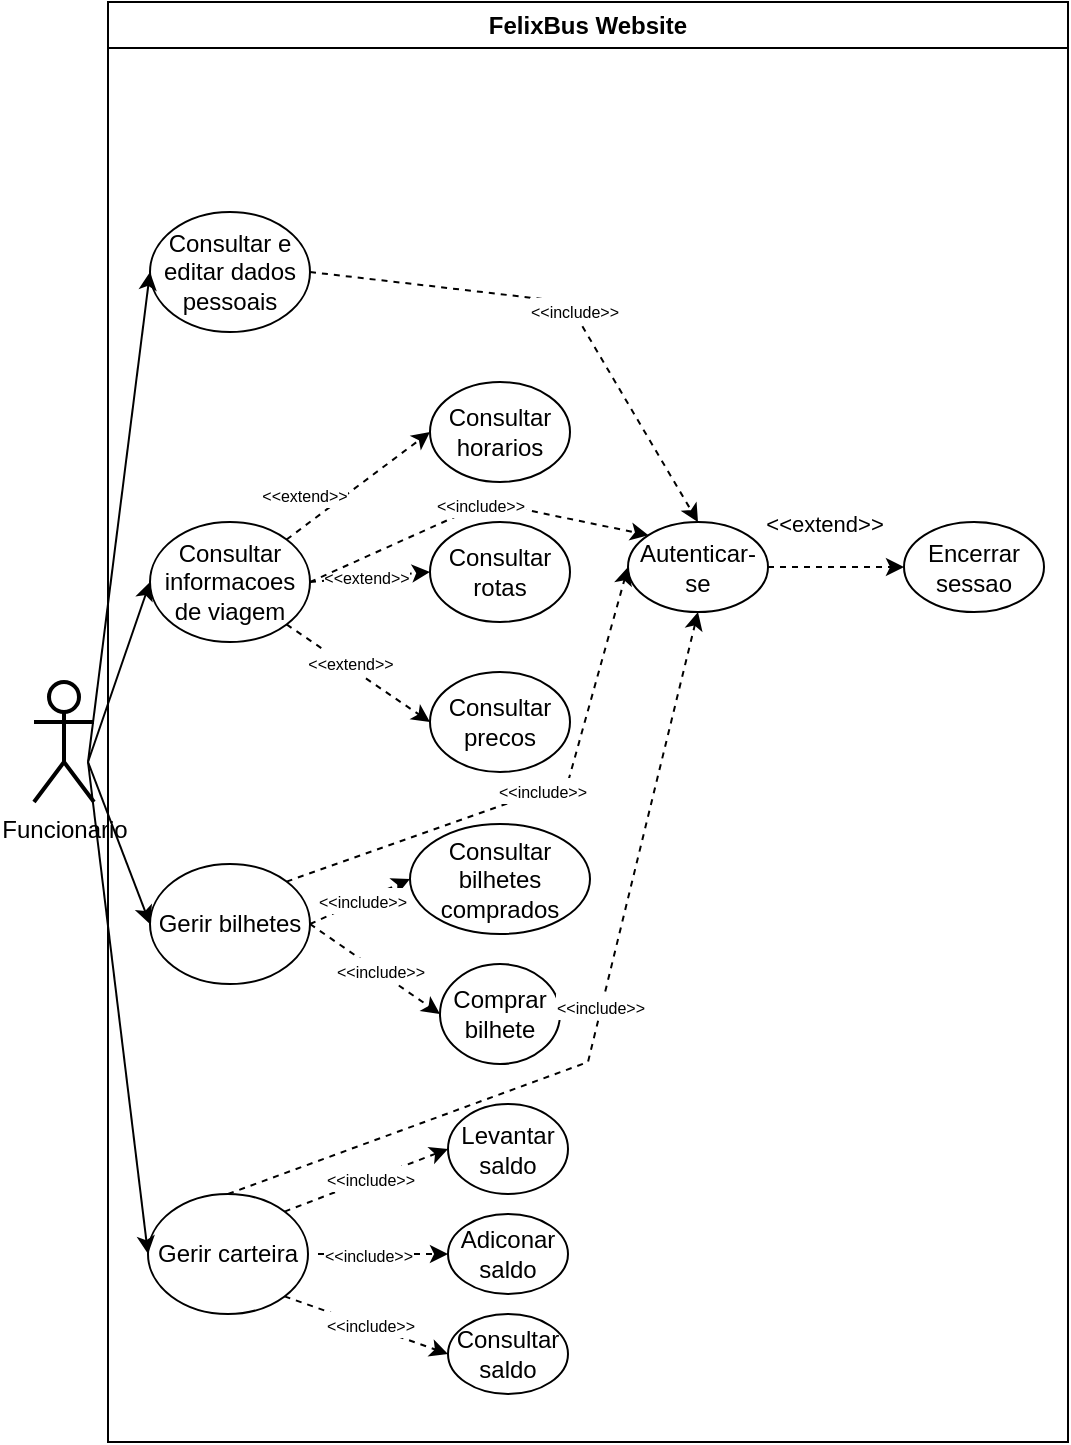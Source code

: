 <mxfile version="26.2.13" pages="3">
  <diagram name="Page-1" id="NhZzBu7ELQHP8mxgbrDF">
    <mxGraphModel dx="1655" dy="469" grid="1" gridSize="10" guides="1" tooltips="1" connect="1" arrows="1" fold="1" page="1" pageScale="1" pageWidth="850" pageHeight="1100" math="0" shadow="0">
      <root>
        <mxCell id="0" />
        <mxCell id="1" parent="0" />
        <mxCell id="RBFNxyTUU0QisXow_zgB-1" value="Funcionario" style="shape=umlActor;verticalLabelPosition=bottom;verticalAlign=top;html=1;outlineConnect=0;strokeWidth=2;" parent="1" vertex="1">
          <mxGeometry x="3" y="380" width="30" height="60" as="geometry" />
        </mxCell>
        <mxCell id="RBFNxyTUU0QisXow_zgB-2" value="FelixBus Website" style="swimlane;whiteSpace=wrap;html=1;" parent="1" vertex="1">
          <mxGeometry x="40" y="40" width="480" height="720" as="geometry" />
        </mxCell>
        <mxCell id="RBFNxyTUU0QisXow_zgB-3" value="Autenticar-se" style="ellipse;whiteSpace=wrap;html=1;" parent="RBFNxyTUU0QisXow_zgB-2" vertex="1">
          <mxGeometry x="260" y="260" width="70" height="45" as="geometry" />
        </mxCell>
        <mxCell id="RBFNxyTUU0QisXow_zgB-4" value="Encerrar sessao" style="ellipse;whiteSpace=wrap;html=1;" parent="RBFNxyTUU0QisXow_zgB-2" vertex="1">
          <mxGeometry x="398" y="260" width="70" height="45" as="geometry" />
        </mxCell>
        <mxCell id="NeZ7_Q2BanBqK6unCYoK-1" value="Consultar e editar dados pessoais" style="ellipse;whiteSpace=wrap;html=1;" parent="RBFNxyTUU0QisXow_zgB-2" vertex="1">
          <mxGeometry x="21" y="105" width="80" height="60" as="geometry" />
        </mxCell>
        <mxCell id="oBA19NHuGn7KEeYsnwlE-1" value="Consultar informacoes de viagem" style="ellipse;whiteSpace=wrap;html=1;" parent="RBFNxyTUU0QisXow_zgB-2" vertex="1">
          <mxGeometry x="21" y="260" width="80" height="60" as="geometry" />
        </mxCell>
        <mxCell id="4wETrgSGMqWWY_0BuTBV-1" value="Consultar rotas" style="ellipse;whiteSpace=wrap;html=1;" vertex="1" parent="RBFNxyTUU0QisXow_zgB-2">
          <mxGeometry x="161" y="260" width="70" height="50" as="geometry" />
        </mxCell>
        <mxCell id="4wETrgSGMqWWY_0BuTBV-2" value="Consultar horarios" style="ellipse;whiteSpace=wrap;html=1;" vertex="1" parent="RBFNxyTUU0QisXow_zgB-2">
          <mxGeometry x="161" y="190" width="70" height="50" as="geometry" />
        </mxCell>
        <mxCell id="4wETrgSGMqWWY_0BuTBV-3" value="Consultar precos" style="ellipse;whiteSpace=wrap;html=1;" vertex="1" parent="RBFNxyTUU0QisXow_zgB-2">
          <mxGeometry x="161" y="335" width="70" height="50" as="geometry" />
        </mxCell>
        <mxCell id="4wETrgSGMqWWY_0BuTBV-4" value="" style="endArrow=classic;html=1;rounded=0;entryX=0;entryY=0.5;entryDx=0;entryDy=0;exitX=1;exitY=0;exitDx=0;exitDy=0;dashed=1;" edge="1" parent="RBFNxyTUU0QisXow_zgB-2" target="4wETrgSGMqWWY_0BuTBV-2" source="oBA19NHuGn7KEeYsnwlE-1">
          <mxGeometry width="50" height="50" relative="1" as="geometry">
            <mxPoint x="131" y="340" as="sourcePoint" />
            <mxPoint x="121" y="300" as="targetPoint" />
          </mxGeometry>
        </mxCell>
        <mxCell id="4wETrgSGMqWWY_0BuTBV-5" value="&lt;font style=&quot;font-size: 8px;&quot;&gt;&amp;lt;&amp;lt;extend&amp;gt;&amp;gt;&lt;/font&gt;" style="edgeLabel;html=1;align=center;verticalAlign=middle;resizable=0;points=[];" vertex="1" connectable="0" parent="4wETrgSGMqWWY_0BuTBV-4">
          <mxGeometry x="-0.198" y="2" relative="1" as="geometry">
            <mxPoint x="-19" as="offset" />
          </mxGeometry>
        </mxCell>
        <mxCell id="4wETrgSGMqWWY_0BuTBV-6" value="" style="endArrow=classic;html=1;rounded=0;entryX=0;entryY=0.5;entryDx=0;entryDy=0;exitX=1;exitY=0.5;exitDx=0;exitDy=0;dashed=1;" edge="1" parent="RBFNxyTUU0QisXow_zgB-2" target="4wETrgSGMqWWY_0BuTBV-1" source="oBA19NHuGn7KEeYsnwlE-1">
          <mxGeometry width="50" height="50" relative="1" as="geometry">
            <mxPoint x="159" y="349" as="sourcePoint" />
            <mxPoint x="191" y="400" as="targetPoint" />
          </mxGeometry>
        </mxCell>
        <mxCell id="4wETrgSGMqWWY_0BuTBV-7" value="&lt;font style=&quot;font-size: 8px;&quot;&gt;&amp;lt;&amp;lt;extend&amp;gt;&amp;gt;&lt;/font&gt;" style="edgeLabel;html=1;align=center;verticalAlign=middle;resizable=0;points=[];" vertex="1" connectable="0" parent="4wETrgSGMqWWY_0BuTBV-6">
          <mxGeometry x="-0.07" y="1" relative="1" as="geometry">
            <mxPoint as="offset" />
          </mxGeometry>
        </mxCell>
        <mxCell id="4wETrgSGMqWWY_0BuTBV-8" value="" style="endArrow=classic;html=1;rounded=0;entryX=0;entryY=0.5;entryDx=0;entryDy=0;dashed=1;exitX=1;exitY=1;exitDx=0;exitDy=0;" edge="1" parent="RBFNxyTUU0QisXow_zgB-2" target="4wETrgSGMqWWY_0BuTBV-3" source="oBA19NHuGn7KEeYsnwlE-1">
          <mxGeometry width="50" height="50" relative="1" as="geometry">
            <mxPoint x="171" y="370" as="sourcePoint" />
            <mxPoint x="181" y="400" as="targetPoint" />
          </mxGeometry>
        </mxCell>
        <mxCell id="4wETrgSGMqWWY_0BuTBV-9" value="&lt;font style=&quot;font-size: 8px;&quot;&gt;&amp;lt;&amp;lt;extend&amp;gt;&amp;gt;&lt;/font&gt;" style="edgeLabel;html=1;align=center;verticalAlign=middle;resizable=0;points=[];" vertex="1" connectable="0" parent="4wETrgSGMqWWY_0BuTBV-8">
          <mxGeometry x="-0.173" y="2" relative="1" as="geometry">
            <mxPoint x="1" as="offset" />
          </mxGeometry>
        </mxCell>
        <mxCell id="138w1NaWASEIeyPZxTQB-1" value="Gerir bilhetes" style="ellipse;whiteSpace=wrap;html=1;" vertex="1" parent="RBFNxyTUU0QisXow_zgB-2">
          <mxGeometry x="21" y="431" width="80" height="60" as="geometry" />
        </mxCell>
        <mxCell id="138w1NaWASEIeyPZxTQB-2" value="Comprar bilhete" style="ellipse;whiteSpace=wrap;html=1;" vertex="1" parent="RBFNxyTUU0QisXow_zgB-2">
          <mxGeometry x="166" y="481" width="60" height="50" as="geometry" />
        </mxCell>
        <mxCell id="138w1NaWASEIeyPZxTQB-3" value="" style="endArrow=classic;html=1;rounded=0;dashed=1;exitX=1;exitY=0.5;exitDx=0;exitDy=0;entryX=0;entryY=0.5;entryDx=0;entryDy=0;fontStyle=1" edge="1" parent="RBFNxyTUU0QisXow_zgB-2" source="138w1NaWASEIeyPZxTQB-1" target="138w1NaWASEIeyPZxTQB-2">
          <mxGeometry width="50" height="50" relative="1" as="geometry">
            <mxPoint x="101" y="561" as="sourcePoint" />
            <mxPoint x="213" y="362" as="targetPoint" />
          </mxGeometry>
        </mxCell>
        <mxCell id="138w1NaWASEIeyPZxTQB-4" value="&lt;font style=&quot;font-size: 8px;&quot;&gt;&amp;lt;&amp;lt;include&amp;gt;&amp;gt;&lt;/font&gt;" style="edgeLabel;html=1;align=center;verticalAlign=middle;resizable=0;points=[];" vertex="1" connectable="0" parent="138w1NaWASEIeyPZxTQB-3">
          <mxGeometry x="0.044" y="1" relative="1" as="geometry">
            <mxPoint as="offset" />
          </mxGeometry>
        </mxCell>
        <mxCell id="138w1NaWASEIeyPZxTQB-5" value="Consultar bilhetes comprados" style="ellipse;whiteSpace=wrap;html=1;" vertex="1" parent="RBFNxyTUU0QisXow_zgB-2">
          <mxGeometry x="151" y="411" width="90" height="55" as="geometry" />
        </mxCell>
        <mxCell id="138w1NaWASEIeyPZxTQB-6" value="" style="endArrow=classic;html=1;rounded=0;dashed=1;exitX=1;exitY=0.5;exitDx=0;exitDy=0;entryX=0;entryY=0.5;entryDx=0;entryDy=0;fontStyle=1" edge="1" parent="RBFNxyTUU0QisXow_zgB-2" source="138w1NaWASEIeyPZxTQB-1" target="138w1NaWASEIeyPZxTQB-5">
          <mxGeometry width="50" height="50" relative="1" as="geometry">
            <mxPoint x="101" y="442" as="sourcePoint" />
            <mxPoint x="186" y="527" as="targetPoint" />
          </mxGeometry>
        </mxCell>
        <mxCell id="138w1NaWASEIeyPZxTQB-7" value="&lt;font style=&quot;font-size: 8px;&quot;&gt;&amp;lt;&amp;lt;include&amp;gt;&amp;gt;&lt;/font&gt;" style="edgeLabel;html=1;align=center;verticalAlign=middle;resizable=0;points=[];" vertex="1" connectable="0" parent="138w1NaWASEIeyPZxTQB-6">
          <mxGeometry x="0.044" y="1" relative="1" as="geometry">
            <mxPoint as="offset" />
          </mxGeometry>
        </mxCell>
        <mxCell id="3toeGC8kUkl0BYj-29N6-1" value="Gerir carteira" style="ellipse;whiteSpace=wrap;html=1;" vertex="1" parent="RBFNxyTUU0QisXow_zgB-2">
          <mxGeometry x="20" y="596" width="80" height="60" as="geometry" />
        </mxCell>
        <mxCell id="3toeGC8kUkl0BYj-29N6-2" value="Levantar saldo" style="ellipse;whiteSpace=wrap;html=1;" vertex="1" parent="RBFNxyTUU0QisXow_zgB-2">
          <mxGeometry x="170" y="551" width="60" height="45" as="geometry" />
        </mxCell>
        <mxCell id="3toeGC8kUkl0BYj-29N6-3" value="Adiconar saldo" style="ellipse;whiteSpace=wrap;html=1;" vertex="1" parent="RBFNxyTUU0QisXow_zgB-2">
          <mxGeometry x="170" y="606" width="60" height="40" as="geometry" />
        </mxCell>
        <mxCell id="3toeGC8kUkl0BYj-29N6-4" value="" style="endArrow=classic;html=1;rounded=0;dashed=1;exitX=1;exitY=0;exitDx=0;exitDy=0;entryX=0;entryY=0.5;entryDx=0;entryDy=0;fontStyle=1" edge="1" parent="RBFNxyTUU0QisXow_zgB-2" source="3toeGC8kUkl0BYj-29N6-1" target="3toeGC8kUkl0BYj-29N6-2">
          <mxGeometry width="50" height="50" relative="1" as="geometry">
            <mxPoint x="115" y="636" as="sourcePoint" />
            <mxPoint x="227" y="437" as="targetPoint" />
          </mxGeometry>
        </mxCell>
        <mxCell id="3toeGC8kUkl0BYj-29N6-5" value="&lt;font style=&quot;font-size: 8px;&quot;&gt;&amp;lt;&amp;lt;include&amp;gt;&amp;gt;&lt;/font&gt;" style="edgeLabel;html=1;align=center;verticalAlign=middle;resizable=0;points=[];" vertex="1" connectable="0" parent="3toeGC8kUkl0BYj-29N6-4">
          <mxGeometry x="0.044" y="1" relative="1" as="geometry">
            <mxPoint as="offset" />
          </mxGeometry>
        </mxCell>
        <mxCell id="3toeGC8kUkl0BYj-29N6-6" value="" style="endArrow=classic;html=1;rounded=0;dashed=1;entryX=0;entryY=0.5;entryDx=0;entryDy=0;fontStyle=1;" edge="1" parent="RBFNxyTUU0QisXow_zgB-2" target="3toeGC8kUkl0BYj-29N6-3">
          <mxGeometry width="50" height="50" relative="1" as="geometry">
            <mxPoint x="105" y="626" as="sourcePoint" />
            <mxPoint x="116" y="693" as="targetPoint" />
          </mxGeometry>
        </mxCell>
        <mxCell id="3toeGC8kUkl0BYj-29N6-7" value="&lt;font style=&quot;font-size: 8px;&quot;&gt;&amp;lt;&amp;lt;include&amp;gt;&amp;gt;&lt;/font&gt;" style="edgeLabel;html=1;align=center;verticalAlign=middle;resizable=0;points=[];" vertex="1" connectable="0" parent="3toeGC8kUkl0BYj-29N6-6">
          <mxGeometry x="0.044" y="1" relative="1" as="geometry">
            <mxPoint x="-9" y="1" as="offset" />
          </mxGeometry>
        </mxCell>
        <mxCell id="3toeGC8kUkl0BYj-29N6-8" value="Consultar saldo" style="ellipse;whiteSpace=wrap;html=1;" vertex="1" parent="RBFNxyTUU0QisXow_zgB-2">
          <mxGeometry x="170" y="656" width="60" height="40" as="geometry" />
        </mxCell>
        <mxCell id="3toeGC8kUkl0BYj-29N6-9" value="" style="endArrow=classic;html=1;rounded=0;dashed=1;exitX=1;exitY=1;exitDx=0;exitDy=0;entryX=0;entryY=0.5;entryDx=0;entryDy=0;fontStyle=1" edge="1" parent="RBFNxyTUU0QisXow_zgB-2" source="3toeGC8kUkl0BYj-29N6-1" target="3toeGC8kUkl0BYj-29N6-8">
          <mxGeometry width="50" height="50" relative="1" as="geometry">
            <mxPoint x="39" y="666" as="sourcePoint" />
            <mxPoint x="64" y="716" as="targetPoint" />
          </mxGeometry>
        </mxCell>
        <mxCell id="3toeGC8kUkl0BYj-29N6-10" value="&lt;font style=&quot;font-size: 8px;&quot;&gt;&amp;lt;&amp;lt;include&amp;gt;&amp;gt;&lt;/font&gt;" style="edgeLabel;html=1;align=center;verticalAlign=middle;resizable=0;points=[];" vertex="1" connectable="0" parent="3toeGC8kUkl0BYj-29N6-9">
          <mxGeometry x="0.044" y="1" relative="1" as="geometry">
            <mxPoint as="offset" />
          </mxGeometry>
        </mxCell>
        <mxCell id="3toeGC8kUkl0BYj-29N6-12" value="" style="endArrow=classic;html=1;rounded=0;entryX=0;entryY=0.5;entryDx=0;entryDy=0;exitX=1;exitY=0.5;exitDx=0;exitDy=0;dashed=1;" edge="1" parent="RBFNxyTUU0QisXow_zgB-2" source="RBFNxyTUU0QisXow_zgB-3" target="RBFNxyTUU0QisXow_zgB-4">
          <mxGeometry width="50" height="50" relative="1" as="geometry">
            <mxPoint x="352" y="380" as="sourcePoint" />
            <mxPoint x="402" y="330" as="targetPoint" />
          </mxGeometry>
        </mxCell>
        <mxCell id="3toeGC8kUkl0BYj-29N6-13" value="&amp;lt;&amp;lt;extend&amp;gt;&amp;gt;" style="edgeLabel;html=1;align=center;verticalAlign=middle;resizable=0;points=[];" vertex="1" connectable="0" parent="3toeGC8kUkl0BYj-29N6-12">
          <mxGeometry x="-0.173" y="1" relative="1" as="geometry">
            <mxPoint y="-21" as="offset" />
          </mxGeometry>
        </mxCell>
        <mxCell id="3toeGC8kUkl0BYj-29N6-17" value="" style="endArrow=classic;html=1;rounded=0;entryX=0;entryY=0.5;entryDx=0;entryDy=0;" edge="1" parent="RBFNxyTUU0QisXow_zgB-2" target="3toeGC8kUkl0BYj-29N6-1">
          <mxGeometry width="50" height="50" relative="1" as="geometry">
            <mxPoint x="-10" y="380" as="sourcePoint" />
            <mxPoint x="31" y="531" as="targetPoint" />
          </mxGeometry>
        </mxCell>
        <mxCell id="3toeGC8kUkl0BYj-29N6-18" value="" style="endArrow=classic;html=1;rounded=0;dashed=1;exitX=1;exitY=0.5;exitDx=0;exitDy=0;entryX=0.5;entryY=0;entryDx=0;entryDy=0;fontStyle=1" edge="1" parent="RBFNxyTUU0QisXow_zgB-2" source="NeZ7_Q2BanBqK6unCYoK-1" target="RBFNxyTUU0QisXow_zgB-3">
          <mxGeometry width="50" height="50" relative="1" as="geometry">
            <mxPoint x="250" y="226" as="sourcePoint" />
            <mxPoint x="300" y="204" as="targetPoint" />
            <Array as="points">
              <mxPoint x="230" y="150" />
            </Array>
          </mxGeometry>
        </mxCell>
        <mxCell id="3toeGC8kUkl0BYj-29N6-19" value="&lt;font style=&quot;font-size: 8px;&quot;&gt;&amp;lt;&amp;lt;include&amp;gt;&amp;gt;&lt;/font&gt;" style="edgeLabel;html=1;align=center;verticalAlign=middle;resizable=0;points=[];" vertex="1" connectable="0" parent="3toeGC8kUkl0BYj-29N6-18">
          <mxGeometry x="0.044" y="1" relative="1" as="geometry">
            <mxPoint as="offset" />
          </mxGeometry>
        </mxCell>
        <mxCell id="3toeGC8kUkl0BYj-29N6-20" value="" style="endArrow=classic;html=1;rounded=0;dashed=1;exitX=1;exitY=0.5;exitDx=0;exitDy=0;entryX=0;entryY=0;entryDx=0;entryDy=0;fontStyle=1" edge="1" parent="RBFNxyTUU0QisXow_zgB-2" source="oBA19NHuGn7KEeYsnwlE-1" target="RBFNxyTUU0QisXow_zgB-3">
          <mxGeometry width="50" height="50" relative="1" as="geometry">
            <mxPoint x="231" y="350" as="sourcePoint" />
            <mxPoint x="425" y="475" as="targetPoint" />
            <Array as="points">
              <mxPoint x="190" y="250" />
            </Array>
          </mxGeometry>
        </mxCell>
        <mxCell id="3toeGC8kUkl0BYj-29N6-21" value="&lt;font style=&quot;font-size: 8px;&quot;&gt;&amp;lt;&amp;lt;include&amp;gt;&amp;gt;&lt;/font&gt;" style="edgeLabel;html=1;align=center;verticalAlign=middle;resizable=0;points=[];" vertex="1" connectable="0" parent="3toeGC8kUkl0BYj-29N6-20">
          <mxGeometry x="0.044" y="1" relative="1" as="geometry">
            <mxPoint as="offset" />
          </mxGeometry>
        </mxCell>
        <mxCell id="3toeGC8kUkl0BYj-29N6-22" value="" style="endArrow=classic;html=1;rounded=0;dashed=1;exitX=1;exitY=0;exitDx=0;exitDy=0;entryX=0;entryY=0.5;entryDx=0;entryDy=0;fontStyle=1" edge="1" parent="RBFNxyTUU0QisXow_zgB-2" source="138w1NaWASEIeyPZxTQB-1" target="RBFNxyTUU0QisXow_zgB-3">
          <mxGeometry width="50" height="50" relative="1" as="geometry">
            <mxPoint x="270" y="425" as="sourcePoint" />
            <mxPoint x="439" y="402" as="targetPoint" />
            <Array as="points">
              <mxPoint x="230" y="390" />
            </Array>
          </mxGeometry>
        </mxCell>
        <mxCell id="3toeGC8kUkl0BYj-29N6-23" value="&lt;font style=&quot;font-size: 8px;&quot;&gt;&amp;lt;&amp;lt;include&amp;gt;&amp;gt;&lt;/font&gt;" style="edgeLabel;html=1;align=center;verticalAlign=middle;resizable=0;points=[];" vertex="1" connectable="0" parent="3toeGC8kUkl0BYj-29N6-22">
          <mxGeometry x="0.044" y="1" relative="1" as="geometry">
            <mxPoint as="offset" />
          </mxGeometry>
        </mxCell>
        <mxCell id="3toeGC8kUkl0BYj-29N6-24" value="" style="endArrow=classic;html=1;rounded=0;dashed=1;exitX=0.5;exitY=0;exitDx=0;exitDy=0;entryX=0.5;entryY=1;entryDx=0;entryDy=0;fontStyle=1" edge="1" parent="RBFNxyTUU0QisXow_zgB-2" source="3toeGC8kUkl0BYj-29N6-1" target="RBFNxyTUU0QisXow_zgB-3">
          <mxGeometry width="50" height="50" relative="1" as="geometry">
            <mxPoint x="166" y="568" as="sourcePoint" />
            <mxPoint x="337" y="411" as="targetPoint" />
            <Array as="points">
              <mxPoint x="240" y="530" />
            </Array>
          </mxGeometry>
        </mxCell>
        <mxCell id="3toeGC8kUkl0BYj-29N6-25" value="&lt;font style=&quot;font-size: 8px;&quot;&gt;&amp;lt;&amp;lt;include&amp;gt;&amp;gt;&lt;/font&gt;" style="edgeLabel;html=1;align=center;verticalAlign=middle;resizable=0;points=[];" vertex="1" connectable="0" parent="3toeGC8kUkl0BYj-29N6-24">
          <mxGeometry x="0.044" y="1" relative="1" as="geometry">
            <mxPoint as="offset" />
          </mxGeometry>
        </mxCell>
        <mxCell id="3toeGC8kUkl0BYj-29N6-14" value="" style="endArrow=classic;html=1;rounded=0;entryX=0;entryY=0.5;entryDx=0;entryDy=0;" edge="1" parent="1" target="NeZ7_Q2BanBqK6unCYoK-1">
          <mxGeometry width="50" height="50" relative="1" as="geometry">
            <mxPoint x="30" y="420" as="sourcePoint" />
            <mxPoint x="80" y="370" as="targetPoint" />
          </mxGeometry>
        </mxCell>
        <mxCell id="3toeGC8kUkl0BYj-29N6-15" value="" style="endArrow=classic;html=1;rounded=0;entryX=0;entryY=0.5;entryDx=0;entryDy=0;" edge="1" parent="1" target="oBA19NHuGn7KEeYsnwlE-1">
          <mxGeometry width="50" height="50" relative="1" as="geometry">
            <mxPoint x="30" y="420" as="sourcePoint" />
            <mxPoint x="71" y="185" as="targetPoint" />
          </mxGeometry>
        </mxCell>
        <mxCell id="3toeGC8kUkl0BYj-29N6-16" value="" style="endArrow=classic;html=1;rounded=0;entryX=0;entryY=0.5;entryDx=0;entryDy=0;" edge="1" parent="1" target="138w1NaWASEIeyPZxTQB-1">
          <mxGeometry width="50" height="50" relative="1" as="geometry">
            <mxPoint x="30" y="420" as="sourcePoint" />
            <mxPoint x="71" y="340" as="targetPoint" />
          </mxGeometry>
        </mxCell>
      </root>
    </mxGraphModel>
  </diagram>
  <diagram name="Page-1" id="c0zP0qxTnsiRgH9d7PMY">
    <mxGraphModel dx="392" dy="658" grid="1" gridSize="10" guides="1" tooltips="1" connect="1" arrows="1" fold="1" page="1" pageScale="1" pageWidth="850" pageHeight="1100" math="0" shadow="0">
      <root>
        <mxCell id="0" />
        <mxCell id="1" parent="0" />
        <mxCell id="JPdLuo9PhUIrSg_-qimx-1" value="Cliente" style="shape=umlActor;verticalLabelPosition=bottom;verticalAlign=top;html=1;outlineConnect=0;strokeWidth=2;" vertex="1" parent="1">
          <mxGeometry x="40" y="280" width="30" height="60" as="geometry" />
        </mxCell>
        <mxCell id="JPdLuo9PhUIrSg_-qimx-3" value="website FelixBus" style="swimlane;whiteSpace=wrap;html=1;" vertex="1" parent="1">
          <mxGeometry x="100" y="40" width="470" height="610" as="geometry" />
        </mxCell>
        <mxCell id="JPdLuo9PhUIrSg_-qimx-4" value="Consultar informacoes de viagem" style="ellipse;whiteSpace=wrap;html=1;" vertex="1" parent="JPdLuo9PhUIrSg_-qimx-3">
          <mxGeometry x="60" y="100" width="80" height="60" as="geometry" />
        </mxCell>
        <mxCell id="JPdLuo9PhUIrSg_-qimx-5" value="Visualizar alertas/ informacoes/ promocoes" style="ellipse;whiteSpace=wrap;html=1;" vertex="1" parent="JPdLuo9PhUIrSg_-qimx-3">
          <mxGeometry x="55" y="180" width="90" height="70" as="geometry" />
        </mxCell>
        <mxCell id="JPdLuo9PhUIrSg_-qimx-6" value="Consultar e editar dados pessoais" style="ellipse;whiteSpace=wrap;html=1;" vertex="1" parent="JPdLuo9PhUIrSg_-qimx-3">
          <mxGeometry x="65" y="270" width="80" height="60" as="geometry" />
        </mxCell>
        <mxCell id="JPdLuo9PhUIrSg_-qimx-7" value="Gerir bilhetes" style="ellipse;whiteSpace=wrap;html=1;" vertex="1" parent="JPdLuo9PhUIrSg_-qimx-3">
          <mxGeometry x="65" y="350" width="80" height="60" as="geometry" />
        </mxCell>
        <mxCell id="JPdLuo9PhUIrSg_-qimx-8" value="Gerir carteira" style="ellipse;whiteSpace=wrap;html=1;" vertex="1" parent="JPdLuo9PhUIrSg_-qimx-3">
          <mxGeometry x="65" y="430" width="80" height="60" as="geometry" />
        </mxCell>
        <mxCell id="JPdLuo9PhUIrSg_-qimx-9" value="Autenticar-se" style="ellipse;whiteSpace=wrap;html=1;" vertex="1" parent="JPdLuo9PhUIrSg_-qimx-3">
          <mxGeometry x="245" y="210" width="80" height="60" as="geometry" />
        </mxCell>
        <mxCell id="JPdLuo9PhUIrSg_-qimx-17" value="Encerrar sessao" style="ellipse;whiteSpace=wrap;html=1;" vertex="1" parent="JPdLuo9PhUIrSg_-qimx-3">
          <mxGeometry x="380" y="220" width="70" height="40" as="geometry" />
        </mxCell>
        <mxCell id="JPdLuo9PhUIrSg_-qimx-23" value="" style="endArrow=classic;html=1;rounded=0;dashed=1;exitX=1;exitY=0.5;exitDx=0;exitDy=0;entryX=0;entryY=0;entryDx=0;entryDy=0;" edge="1" parent="JPdLuo9PhUIrSg_-qimx-3" source="JPdLuo9PhUIrSg_-qimx-4" target="JPdLuo9PhUIrSg_-qimx-9">
          <mxGeometry width="50" height="50" relative="1" as="geometry">
            <mxPoint x="200" y="300" as="sourcePoint" />
            <mxPoint x="250" y="250" as="targetPoint" />
          </mxGeometry>
        </mxCell>
        <mxCell id="JPdLuo9PhUIrSg_-qimx-28" value="&lt;font style=&quot;font-size: 8px;&quot;&gt;&amp;lt;&amp;lt;include&amp;gt;&amp;gt;&lt;/font&gt;" style="edgeLabel;html=1;align=center;verticalAlign=middle;resizable=0;points=[];" vertex="1" connectable="0" parent="JPdLuo9PhUIrSg_-qimx-23">
          <mxGeometry x="0.065" y="2" relative="1" as="geometry">
            <mxPoint as="offset" />
          </mxGeometry>
        </mxCell>
        <mxCell id="JPdLuo9PhUIrSg_-qimx-24" value="" style="endArrow=classic;html=1;rounded=0;dashed=1;exitX=1;exitY=0.5;exitDx=0;exitDy=0;entryX=0;entryY=0.5;entryDx=0;entryDy=0;" edge="1" parent="JPdLuo9PhUIrSg_-qimx-3" source="JPdLuo9PhUIrSg_-qimx-5" target="JPdLuo9PhUIrSg_-qimx-9">
          <mxGeometry width="50" height="50" relative="1" as="geometry">
            <mxPoint x="150" y="96" as="sourcePoint" />
            <mxPoint x="266" y="255" as="targetPoint" />
          </mxGeometry>
        </mxCell>
        <mxCell id="JPdLuo9PhUIrSg_-qimx-29" value="&lt;font style=&quot;font-size: 8px;&quot;&gt;&amp;lt;&amp;lt;include&amp;gt;&amp;gt;&lt;/font&gt;" style="edgeLabel;html=1;align=center;verticalAlign=middle;resizable=0;points=[];" vertex="1" connectable="0" parent="JPdLuo9PhUIrSg_-qimx-24">
          <mxGeometry x="-0.207" y="-2" relative="1" as="geometry">
            <mxPoint as="offset" />
          </mxGeometry>
        </mxCell>
        <mxCell id="JPdLuo9PhUIrSg_-qimx-25" value="" style="endArrow=classic;html=1;rounded=0;dashed=1;exitX=1;exitY=0.5;exitDx=0;exitDy=0;entryX=0;entryY=0.5;entryDx=0;entryDy=0;" edge="1" parent="JPdLuo9PhUIrSg_-qimx-3" source="JPdLuo9PhUIrSg_-qimx-6" target="JPdLuo9PhUIrSg_-qimx-9">
          <mxGeometry width="50" height="50" relative="1" as="geometry">
            <mxPoint x="155" y="155" as="sourcePoint" />
            <mxPoint x="255" y="260" as="targetPoint" />
          </mxGeometry>
        </mxCell>
        <mxCell id="JPdLuo9PhUIrSg_-qimx-30" value="&lt;font style=&quot;font-size: 8px;&quot;&gt;&amp;lt;&amp;lt;include&amp;gt;&amp;gt;&lt;/font&gt;" style="edgeLabel;html=1;align=center;verticalAlign=middle;resizable=0;points=[];" vertex="1" connectable="0" parent="JPdLuo9PhUIrSg_-qimx-25">
          <mxGeometry x="-0.225" y="2" relative="1" as="geometry">
            <mxPoint as="offset" />
          </mxGeometry>
        </mxCell>
        <mxCell id="JPdLuo9PhUIrSg_-qimx-26" value="" style="endArrow=classic;html=1;rounded=0;dashed=1;exitX=1;exitY=0.5;exitDx=0;exitDy=0;entryX=0;entryY=0.5;entryDx=0;entryDy=0;fontStyle=1" edge="1" parent="JPdLuo9PhUIrSg_-qimx-3" source="JPdLuo9PhUIrSg_-qimx-7" target="JPdLuo9PhUIrSg_-qimx-9">
          <mxGeometry width="50" height="50" relative="1" as="geometry">
            <mxPoint x="145" y="265" as="sourcePoint" />
            <mxPoint x="250" y="295" as="targetPoint" />
          </mxGeometry>
        </mxCell>
        <mxCell id="JPdLuo9PhUIrSg_-qimx-31" value="&lt;font style=&quot;font-size: 8px;&quot;&gt;&amp;lt;&amp;lt;include&amp;gt;&amp;gt;&lt;/font&gt;" style="edgeLabel;html=1;align=center;verticalAlign=middle;resizable=0;points=[];" vertex="1" connectable="0" parent="JPdLuo9PhUIrSg_-qimx-26">
          <mxGeometry x="-0.318" y="2" relative="1" as="geometry">
            <mxPoint as="offset" />
          </mxGeometry>
        </mxCell>
        <mxCell id="JPdLuo9PhUIrSg_-qimx-27" value="" style="endArrow=classic;html=1;rounded=0;dashed=1;exitX=1;exitY=0.5;exitDx=0;exitDy=0;entryX=0;entryY=1;entryDx=0;entryDy=0;fontStyle=1" edge="1" parent="JPdLuo9PhUIrSg_-qimx-3" source="JPdLuo9PhUIrSg_-qimx-8" target="JPdLuo9PhUIrSg_-qimx-9">
          <mxGeometry width="50" height="50" relative="1" as="geometry">
            <mxPoint x="150" y="290" as="sourcePoint" />
            <mxPoint x="266" y="271" as="targetPoint" />
          </mxGeometry>
        </mxCell>
        <mxCell id="JPdLuo9PhUIrSg_-qimx-32" value="&lt;font style=&quot;font-size: 8px;&quot;&gt;&amp;lt;&amp;lt;include&amp;gt;&amp;gt;&lt;/font&gt;" style="edgeLabel;html=1;align=center;verticalAlign=middle;resizable=0;points=[];" vertex="1" connectable="0" parent="JPdLuo9PhUIrSg_-qimx-27">
          <mxGeometry x="0.044" y="1" relative="1" as="geometry">
            <mxPoint as="offset" />
          </mxGeometry>
        </mxCell>
        <mxCell id="JPdLuo9PhUIrSg_-qimx-33" value="" style="endArrow=classic;html=1;rounded=0;exitX=1;exitY=0.5;exitDx=0;exitDy=0;entryX=0;entryY=0.5;entryDx=0;entryDy=0;dashed=1;" edge="1" parent="JPdLuo9PhUIrSg_-qimx-3" source="JPdLuo9PhUIrSg_-qimx-9" target="JPdLuo9PhUIrSg_-qimx-17">
          <mxGeometry width="50" height="50" relative="1" as="geometry">
            <mxPoint x="320" y="350" as="sourcePoint" />
            <mxPoint x="370" y="300" as="targetPoint" />
          </mxGeometry>
        </mxCell>
        <mxCell id="JPdLuo9PhUIrSg_-qimx-34" value="&amp;lt;&amp;lt;extend&amp;gt;&amp;gt;" style="edgeLabel;html=1;align=center;verticalAlign=middle;resizable=0;points=[];" vertex="1" connectable="0" parent="JPdLuo9PhUIrSg_-qimx-33">
          <mxGeometry x="0.026" y="2" relative="1" as="geometry">
            <mxPoint y="22" as="offset" />
          </mxGeometry>
        </mxCell>
        <mxCell id="z9cZxc0zxAFtwvczOgAe-1" value="Consultar rotas" style="ellipse;whiteSpace=wrap;html=1;" vertex="1" parent="JPdLuo9PhUIrSg_-qimx-3">
          <mxGeometry x="200" y="30" width="70" height="50" as="geometry" />
        </mxCell>
        <mxCell id="z9cZxc0zxAFtwvczOgAe-2" value="Consultar horarios" style="ellipse;whiteSpace=wrap;html=1;" vertex="1" parent="JPdLuo9PhUIrSg_-qimx-3">
          <mxGeometry x="90" y="30" width="70" height="50" as="geometry" />
        </mxCell>
        <mxCell id="z9cZxc0zxAFtwvczOgAe-3" value="Consultar precos" style="ellipse;whiteSpace=wrap;html=1;" vertex="1" parent="JPdLuo9PhUIrSg_-qimx-3">
          <mxGeometry x="200" y="100" width="70" height="50" as="geometry" />
        </mxCell>
        <mxCell id="z9cZxc0zxAFtwvczOgAe-5" value="" style="endArrow=classic;html=1;rounded=0;entryX=0.5;entryY=1;entryDx=0;entryDy=0;exitX=0.5;exitY=0;exitDx=0;exitDy=0;dashed=1;" edge="1" parent="JPdLuo9PhUIrSg_-qimx-3" source="JPdLuo9PhUIrSg_-qimx-4" target="z9cZxc0zxAFtwvczOgAe-2">
          <mxGeometry width="50" height="50" relative="1" as="geometry">
            <mxPoint x="40" y="110" as="sourcePoint" />
            <mxPoint x="90" y="60" as="targetPoint" />
          </mxGeometry>
        </mxCell>
        <mxCell id="z9cZxc0zxAFtwvczOgAe-6" value="&lt;font style=&quot;font-size: 8px;&quot;&gt;&amp;lt;&amp;lt;extend&amp;gt;&amp;gt;&lt;/font&gt;" style="edgeLabel;html=1;align=center;verticalAlign=middle;resizable=0;points=[];" vertex="1" connectable="0" parent="z9cZxc0zxAFtwvczOgAe-5">
          <mxGeometry x="-0.198" y="2" relative="1" as="geometry">
            <mxPoint x="-19" as="offset" />
          </mxGeometry>
        </mxCell>
        <mxCell id="z9cZxc0zxAFtwvczOgAe-7" value="" style="endArrow=classic;html=1;rounded=0;entryX=0;entryY=0.5;entryDx=0;entryDy=0;exitX=1;exitY=0;exitDx=0;exitDy=0;dashed=1;" edge="1" parent="JPdLuo9PhUIrSg_-qimx-3" source="JPdLuo9PhUIrSg_-qimx-4" target="z9cZxc0zxAFtwvczOgAe-1">
          <mxGeometry width="50" height="50" relative="1" as="geometry">
            <mxPoint x="110" y="210" as="sourcePoint" />
            <mxPoint x="160" y="160" as="targetPoint" />
          </mxGeometry>
        </mxCell>
        <mxCell id="z9cZxc0zxAFtwvczOgAe-8" value="&lt;font style=&quot;font-size: 8px;&quot;&gt;&amp;lt;&amp;lt;extend&amp;gt;&amp;gt;&lt;/font&gt;" style="edgeLabel;html=1;align=center;verticalAlign=middle;resizable=0;points=[];" vertex="1" connectable="0" parent="z9cZxc0zxAFtwvczOgAe-7">
          <mxGeometry x="-0.07" y="1" relative="1" as="geometry">
            <mxPoint as="offset" />
          </mxGeometry>
        </mxCell>
        <mxCell id="z9cZxc0zxAFtwvczOgAe-9" value="" style="endArrow=classic;html=1;rounded=0;entryX=0;entryY=0.5;entryDx=0;entryDy=0;exitX=1;exitY=0.5;exitDx=0;exitDy=0;dashed=1;" edge="1" parent="JPdLuo9PhUIrSg_-qimx-3" source="JPdLuo9PhUIrSg_-qimx-4" target="z9cZxc0zxAFtwvczOgAe-3">
          <mxGeometry width="50" height="50" relative="1" as="geometry">
            <mxPoint x="100" y="210" as="sourcePoint" />
            <mxPoint x="150" y="160" as="targetPoint" />
          </mxGeometry>
        </mxCell>
        <mxCell id="z9cZxc0zxAFtwvczOgAe-10" value="&lt;font style=&quot;font-size: 8px;&quot;&gt;&amp;lt;&amp;lt;extend&amp;gt;&amp;gt;&lt;/font&gt;" style="edgeLabel;html=1;align=center;verticalAlign=middle;resizable=0;points=[];" vertex="1" connectable="0" parent="z9cZxc0zxAFtwvczOgAe-9">
          <mxGeometry x="-0.173" y="2" relative="1" as="geometry">
            <mxPoint y="-10" as="offset" />
          </mxGeometry>
        </mxCell>
        <mxCell id="azEhdMdE8wlUdrdvgimi-1" value="Levantar saldo" style="ellipse;whiteSpace=wrap;html=1;" vertex="1" parent="JPdLuo9PhUIrSg_-qimx-3">
          <mxGeometry x="160" y="495" width="60" height="45" as="geometry" />
        </mxCell>
        <mxCell id="azEhdMdE8wlUdrdvgimi-32" value="Adiconar saldo" style="ellipse;whiteSpace=wrap;html=1;" vertex="1" parent="JPdLuo9PhUIrSg_-qimx-3">
          <mxGeometry x="100" y="540" width="60" height="40" as="geometry" />
        </mxCell>
        <mxCell id="azEhdMdE8wlUdrdvgimi-33" value="Comprar bilhete" style="ellipse;whiteSpace=wrap;html=1;" vertex="1" parent="JPdLuo9PhUIrSg_-qimx-3">
          <mxGeometry x="245" y="420" width="60" height="50" as="geometry" />
        </mxCell>
        <mxCell id="azEhdMdE8wlUdrdvgimi-35" value="" style="endArrow=classic;html=1;rounded=0;dashed=1;exitX=1;exitY=0.5;exitDx=0;exitDy=0;entryX=0.5;entryY=0;entryDx=0;entryDy=0;fontStyle=1" edge="1" parent="JPdLuo9PhUIrSg_-qimx-3" source="JPdLuo9PhUIrSg_-qimx-8" target="azEhdMdE8wlUdrdvgimi-1">
          <mxGeometry width="50" height="50" relative="1" as="geometry">
            <mxPoint x="155" y="470" as="sourcePoint" />
            <mxPoint x="267" y="271" as="targetPoint" />
          </mxGeometry>
        </mxCell>
        <mxCell id="azEhdMdE8wlUdrdvgimi-36" value="&lt;font style=&quot;font-size: 8px;&quot;&gt;&amp;lt;&amp;lt;include&amp;gt;&amp;gt;&lt;/font&gt;" style="edgeLabel;html=1;align=center;verticalAlign=middle;resizable=0;points=[];" vertex="1" connectable="0" parent="azEhdMdE8wlUdrdvgimi-35">
          <mxGeometry x="0.044" y="1" relative="1" as="geometry">
            <mxPoint as="offset" />
          </mxGeometry>
        </mxCell>
        <mxCell id="azEhdMdE8wlUdrdvgimi-37" value="" style="endArrow=classic;html=1;rounded=0;dashed=1;exitX=0.5;exitY=1;exitDx=0;exitDy=0;entryX=0.5;entryY=0;entryDx=0;entryDy=0;fontStyle=1" edge="1" parent="JPdLuo9PhUIrSg_-qimx-3" source="JPdLuo9PhUIrSg_-qimx-8" target="azEhdMdE8wlUdrdvgimi-32">
          <mxGeometry width="50" height="50" relative="1" as="geometry">
            <mxPoint x="111" y="499" as="sourcePoint" />
            <mxPoint x="156" y="527" as="targetPoint" />
          </mxGeometry>
        </mxCell>
        <mxCell id="azEhdMdE8wlUdrdvgimi-38" value="&lt;font style=&quot;font-size: 8px;&quot;&gt;&amp;lt;&amp;lt;include&amp;gt;&amp;gt;&lt;/font&gt;" style="edgeLabel;html=1;align=center;verticalAlign=middle;resizable=0;points=[];" vertex="1" connectable="0" parent="azEhdMdE8wlUdrdvgimi-37">
          <mxGeometry x="0.044" y="1" relative="1" as="geometry">
            <mxPoint as="offset" />
          </mxGeometry>
        </mxCell>
        <mxCell id="azEhdMdE8wlUdrdvgimi-40" value="" style="endArrow=classic;html=1;rounded=0;dashed=1;exitX=1;exitY=0.5;exitDx=0;exitDy=0;entryX=0;entryY=0.5;entryDx=0;entryDy=0;fontStyle=1" edge="1" parent="JPdLuo9PhUIrSg_-qimx-3" source="JPdLuo9PhUIrSg_-qimx-7" target="azEhdMdE8wlUdrdvgimi-33">
          <mxGeometry width="50" height="50" relative="1" as="geometry">
            <mxPoint x="155" y="470" as="sourcePoint" />
            <mxPoint x="267" y="271" as="targetPoint" />
          </mxGeometry>
        </mxCell>
        <mxCell id="azEhdMdE8wlUdrdvgimi-41" value="&lt;font style=&quot;font-size: 8px;&quot;&gt;&amp;lt;&amp;lt;include&amp;gt;&amp;gt;&lt;/font&gt;" style="edgeLabel;html=1;align=center;verticalAlign=middle;resizable=0;points=[];" vertex="1" connectable="0" parent="azEhdMdE8wlUdrdvgimi-40">
          <mxGeometry x="0.044" y="1" relative="1" as="geometry">
            <mxPoint as="offset" />
          </mxGeometry>
        </mxCell>
        <mxCell id="azEhdMdE8wlUdrdvgimi-42" value="Consultar bilhetes comprados" style="ellipse;whiteSpace=wrap;html=1;" vertex="1" parent="JPdLuo9PhUIrSg_-qimx-3">
          <mxGeometry x="230" y="355" width="90" height="55" as="geometry" />
        </mxCell>
        <mxCell id="azEhdMdE8wlUdrdvgimi-43" value="" style="endArrow=classic;html=1;rounded=0;dashed=1;exitX=1;exitY=0.5;exitDx=0;exitDy=0;entryX=0;entryY=0.5;entryDx=0;entryDy=0;fontStyle=1" edge="1" parent="JPdLuo9PhUIrSg_-qimx-3" source="JPdLuo9PhUIrSg_-qimx-7" target="azEhdMdE8wlUdrdvgimi-42">
          <mxGeometry width="50" height="50" relative="1" as="geometry">
            <mxPoint x="155" y="351" as="sourcePoint" />
            <mxPoint x="240" y="436" as="targetPoint" />
          </mxGeometry>
        </mxCell>
        <mxCell id="azEhdMdE8wlUdrdvgimi-44" value="&lt;font style=&quot;font-size: 8px;&quot;&gt;&amp;lt;&amp;lt;include&amp;gt;&amp;gt;&lt;/font&gt;" style="edgeLabel;html=1;align=center;verticalAlign=middle;resizable=0;points=[];" vertex="1" connectable="0" parent="azEhdMdE8wlUdrdvgimi-43">
          <mxGeometry x="0.044" y="1" relative="1" as="geometry">
            <mxPoint as="offset" />
          </mxGeometry>
        </mxCell>
        <mxCell id="azEhdMdE8wlUdrdvgimi-45" value="Consultar saldo" style="ellipse;whiteSpace=wrap;html=1;" vertex="1" parent="JPdLuo9PhUIrSg_-qimx-3">
          <mxGeometry x="30" y="540" width="60" height="40" as="geometry" />
        </mxCell>
        <mxCell id="azEhdMdE8wlUdrdvgimi-46" value="" style="endArrow=classic;html=1;rounded=0;dashed=1;exitX=0;exitY=1;exitDx=0;exitDy=0;entryX=0.5;entryY=0;entryDx=0;entryDy=0;fontStyle=1" edge="1" parent="JPdLuo9PhUIrSg_-qimx-3" source="JPdLuo9PhUIrSg_-qimx-8" target="azEhdMdE8wlUdrdvgimi-45">
          <mxGeometry width="50" height="50" relative="1" as="geometry">
            <mxPoint x="79" y="500" as="sourcePoint" />
            <mxPoint x="104" y="550" as="targetPoint" />
          </mxGeometry>
        </mxCell>
        <mxCell id="azEhdMdE8wlUdrdvgimi-47" value="&lt;font style=&quot;font-size: 8px;&quot;&gt;&amp;lt;&amp;lt;include&amp;gt;&amp;gt;&lt;/font&gt;" style="edgeLabel;html=1;align=center;verticalAlign=middle;resizable=0;points=[];" vertex="1" connectable="0" parent="azEhdMdE8wlUdrdvgimi-46">
          <mxGeometry x="0.044" y="1" relative="1" as="geometry">
            <mxPoint as="offset" />
          </mxGeometry>
        </mxCell>
        <mxCell id="JPdLuo9PhUIrSg_-qimx-18" value="" style="endArrow=classic;html=1;rounded=0;entryX=0;entryY=0.5;entryDx=0;entryDy=0;" edge="1" parent="1" target="JPdLuo9PhUIrSg_-qimx-4">
          <mxGeometry width="50" height="50" relative="1" as="geometry">
            <mxPoint x="80" y="320" as="sourcePoint" />
            <mxPoint x="130" y="250" as="targetPoint" />
          </mxGeometry>
        </mxCell>
        <mxCell id="JPdLuo9PhUIrSg_-qimx-19" value="" style="endArrow=classic;html=1;rounded=0;entryX=0;entryY=0.5;entryDx=0;entryDy=0;" edge="1" parent="1" target="JPdLuo9PhUIrSg_-qimx-5">
          <mxGeometry width="50" height="50" relative="1" as="geometry">
            <mxPoint x="80" y="320" as="sourcePoint" />
            <mxPoint x="170" y="160" as="targetPoint" />
          </mxGeometry>
        </mxCell>
        <mxCell id="JPdLuo9PhUIrSg_-qimx-20" value="" style="endArrow=classic;html=1;rounded=0;entryX=0;entryY=0.5;entryDx=0;entryDy=0;" edge="1" parent="1" target="JPdLuo9PhUIrSg_-qimx-6">
          <mxGeometry width="50" height="50" relative="1" as="geometry">
            <mxPoint x="80" y="320" as="sourcePoint" />
            <mxPoint x="165" y="235" as="targetPoint" />
          </mxGeometry>
        </mxCell>
        <mxCell id="JPdLuo9PhUIrSg_-qimx-21" value="" style="endArrow=classic;html=1;rounded=0;entryX=0;entryY=0.5;entryDx=0;entryDy=0;" edge="1" parent="1" target="JPdLuo9PhUIrSg_-qimx-7">
          <mxGeometry width="50" height="50" relative="1" as="geometry">
            <mxPoint x="80" y="320" as="sourcePoint" />
            <mxPoint x="170" y="310" as="targetPoint" />
          </mxGeometry>
        </mxCell>
        <mxCell id="JPdLuo9PhUIrSg_-qimx-22" value="" style="endArrow=classic;html=1;rounded=0;entryX=0;entryY=0.5;entryDx=0;entryDy=0;" edge="1" parent="1" target="JPdLuo9PhUIrSg_-qimx-8">
          <mxGeometry width="50" height="50" relative="1" as="geometry">
            <mxPoint x="80" y="320" as="sourcePoint" />
            <mxPoint x="170" y="380" as="targetPoint" />
          </mxGeometry>
        </mxCell>
      </root>
    </mxGraphModel>
  </diagram>
  <diagram name="Page-2" id="JBD5sRpc4pvnIGOqzieS">
    <mxGraphModel dx="966" dy="563" grid="1" gridSize="10" guides="1" tooltips="1" connect="1" arrows="1" fold="1" page="1" pageScale="1" pageWidth="850" pageHeight="1100" math="0" shadow="0">
      <root>
        <mxCell id="0" />
        <mxCell id="1" parent="0" />
        <mxCell id="amRZjoWjvHXV_V3wDeVR-1" value="FelixBus Website" style="swimlane;whiteSpace=wrap;html=1;" parent="1" vertex="1">
          <mxGeometry x="230" y="220" width="220" height="270" as="geometry" />
        </mxCell>
        <mxCell id="amRZjoWjvHXV_V3wDeVR-2" value="Aceder ao site" style="ellipse;whiteSpace=wrap;html=1;" parent="amRZjoWjvHXV_V3wDeVR-1" vertex="1">
          <mxGeometry x="140" y="215" width="70" height="40" as="geometry" />
        </mxCell>
        <mxCell id="amRZjoWjvHXV_V3wDeVR-3" value="Consultar rotas" style="ellipse;whiteSpace=wrap;html=1;" parent="amRZjoWjvHXV_V3wDeVR-1" vertex="1">
          <mxGeometry x="130" y="30" width="70" height="40" as="geometry" />
        </mxCell>
        <mxCell id="amRZjoWjvHXV_V3wDeVR-4" value="Consultar horarios" style="ellipse;whiteSpace=wrap;html=1;" parent="amRZjoWjvHXV_V3wDeVR-1" vertex="1">
          <mxGeometry x="130" y="80" width="70" height="40" as="geometry" />
        </mxCell>
        <mxCell id="amRZjoWjvHXV_V3wDeVR-5" value="Consultar precos" style="ellipse;whiteSpace=wrap;html=1;" parent="amRZjoWjvHXV_V3wDeVR-1" vertex="1">
          <mxGeometry x="130" y="130" width="70" height="40" as="geometry" />
        </mxCell>
        <mxCell id="amRZjoWjvHXV_V3wDeVR-6" value="visualizar alertas/&lt;div&gt;informacoes/&lt;/div&gt;&lt;div&gt;promocoes&lt;/div&gt;" style="ellipse;whiteSpace=wrap;html=1;" parent="amRZjoWjvHXV_V3wDeVR-1" vertex="1">
          <mxGeometry x="10" y="200" width="105" height="70" as="geometry" />
        </mxCell>
        <mxCell id="amRZjoWjvHXV_V3wDeVR-7" value="consultar informacoes de viagem" style="ellipse;whiteSpace=wrap;html=1;" parent="amRZjoWjvHXV_V3wDeVR-1" vertex="1">
          <mxGeometry x="10" y="70" width="80" height="60" as="geometry" />
        </mxCell>
        <mxCell id="amRZjoWjvHXV_V3wDeVR-8" value="" style="endArrow=classic;html=1;rounded=0;entryX=0;entryY=0.5;entryDx=0;entryDy=0;" parent="amRZjoWjvHXV_V3wDeVR-1" target="amRZjoWjvHXV_V3wDeVR-6" edge="1">
          <mxGeometry width="50" height="50" relative="1" as="geometry">
            <mxPoint x="-40" y="150" as="sourcePoint" />
            <mxPoint x="42.5" y="150" as="targetPoint" />
          </mxGeometry>
        </mxCell>
        <mxCell id="amRZjoWjvHXV_V3wDeVR-9" value="" style="endArrow=classic;html=1;rounded=0;entryX=1;entryY=0;entryDx=0;entryDy=0;exitX=0;exitY=0.5;exitDx=0;exitDy=0;" parent="amRZjoWjvHXV_V3wDeVR-1" source="amRZjoWjvHXV_V3wDeVR-3" target="amRZjoWjvHXV_V3wDeVR-7" edge="1">
          <mxGeometry width="50" height="50" relative="1" as="geometry">
            <mxPoint x="160" y="140" as="sourcePoint" />
            <mxPoint x="180" y="60" as="targetPoint" />
          </mxGeometry>
        </mxCell>
        <mxCell id="amRZjoWjvHXV_V3wDeVR-10" value="&lt;font style=&quot;font-size: 8px;&quot;&gt;&amp;lt;&amp;lt;extend&amp;gt;&amp;gt;&lt;/font&gt;" style="edgeLabel;html=1;align=center;verticalAlign=middle;resizable=0;points=[];" parent="amRZjoWjvHXV_V3wDeVR-9" vertex="1" connectable="0">
          <mxGeometry x="-0.258" relative="1" as="geometry">
            <mxPoint as="offset" />
          </mxGeometry>
        </mxCell>
        <mxCell id="amRZjoWjvHXV_V3wDeVR-11" value="" style="endArrow=classic;html=1;rounded=0;entryX=1;entryY=0.5;entryDx=0;entryDy=0;exitX=0;exitY=0.5;exitDx=0;exitDy=0;" parent="amRZjoWjvHXV_V3wDeVR-1" source="amRZjoWjvHXV_V3wDeVR-4" target="amRZjoWjvHXV_V3wDeVR-7" edge="1">
          <mxGeometry width="50" height="50" relative="1" as="geometry">
            <mxPoint x="180" y="70" as="sourcePoint" />
            <mxPoint x="121" y="99" as="targetPoint" />
          </mxGeometry>
        </mxCell>
        <mxCell id="amRZjoWjvHXV_V3wDeVR-12" value="&lt;font style=&quot;font-size: 8px;&quot;&gt;&amp;lt;&amp;lt;extend&amp;gt;&amp;gt;&lt;/font&gt;" style="edgeLabel;html=1;align=center;verticalAlign=middle;resizable=0;points=[];" parent="amRZjoWjvHXV_V3wDeVR-11" vertex="1" connectable="0">
          <mxGeometry x="-0.216" y="1" relative="1" as="geometry">
            <mxPoint x="1" y="-11" as="offset" />
          </mxGeometry>
        </mxCell>
        <mxCell id="amRZjoWjvHXV_V3wDeVR-13" value="" style="endArrow=classic;html=1;rounded=0;entryX=1;entryY=1;entryDx=0;entryDy=0;exitX=0;exitY=0.5;exitDx=0;exitDy=0;" parent="amRZjoWjvHXV_V3wDeVR-1" source="amRZjoWjvHXV_V3wDeVR-5" target="amRZjoWjvHXV_V3wDeVR-7" edge="1">
          <mxGeometry width="50" height="50" relative="1" as="geometry">
            <mxPoint x="157" y="150" as="sourcePoint" />
            <mxPoint x="110" y="150" as="targetPoint" />
          </mxGeometry>
        </mxCell>
        <mxCell id="amRZjoWjvHXV_V3wDeVR-14" value="&lt;font style=&quot;font-size: 8px;&quot;&gt;&amp;lt;&amp;lt;extend&amp;gt;&amp;gt;&lt;/font&gt;" style="edgeLabel;html=1;align=center;verticalAlign=middle;resizable=0;points=[];" parent="amRZjoWjvHXV_V3wDeVR-13" vertex="1" connectable="0">
          <mxGeometry x="-0.236" y="-1" relative="1" as="geometry">
            <mxPoint as="offset" />
          </mxGeometry>
        </mxCell>
        <mxCell id="amRZjoWjvHXV_V3wDeVR-15" value="" style="endArrow=classic;html=1;rounded=0;dashed=1;exitX=0;exitY=0.5;exitDx=0;exitDy=0;entryX=1;entryY=0.5;entryDx=0;entryDy=0;" parent="amRZjoWjvHXV_V3wDeVR-1" source="amRZjoWjvHXV_V3wDeVR-2" target="amRZjoWjvHXV_V3wDeVR-6" edge="1">
          <mxGeometry width="50" height="50" relative="1" as="geometry">
            <mxPoint x="135" y="300" as="sourcePoint" />
            <mxPoint x="185" y="250" as="targetPoint" />
          </mxGeometry>
        </mxCell>
        <mxCell id="amRZjoWjvHXV_V3wDeVR-16" value="&lt;font style=&quot;font-size: 8px;&quot;&gt;&amp;lt;&amp;lt;include&amp;gt;&amp;gt;&lt;/font&gt;" style="edgeLabel;html=1;align=center;verticalAlign=middle;resizable=0;points=[];" parent="amRZjoWjvHXV_V3wDeVR-15" vertex="1" connectable="0">
          <mxGeometry x="-0.218" y="-3" relative="1" as="geometry">
            <mxPoint y="23" as="offset" />
          </mxGeometry>
        </mxCell>
        <mxCell id="amRZjoWjvHXV_V3wDeVR-17" value="" style="endArrow=classic;html=1;rounded=0;dashed=1;entryX=0.5;entryY=1;entryDx=0;entryDy=0;exitX=0;exitY=0;exitDx=0;exitDy=0;" parent="amRZjoWjvHXV_V3wDeVR-1" source="amRZjoWjvHXV_V3wDeVR-2" target="amRZjoWjvHXV_V3wDeVR-7" edge="1">
          <mxGeometry width="50" height="50" relative="1" as="geometry">
            <mxPoint x="170" y="220" as="sourcePoint" />
            <mxPoint x="135" y="200" as="targetPoint" />
          </mxGeometry>
        </mxCell>
        <mxCell id="amRZjoWjvHXV_V3wDeVR-18" value="&lt;font style=&quot;font-size: 8px;&quot;&gt;&amp;lt;&amp;lt;include&amp;gt;&amp;gt;&lt;/font&gt;" style="edgeLabel;html=1;align=center;verticalAlign=middle;resizable=0;points=[];" parent="amRZjoWjvHXV_V3wDeVR-17" vertex="1" connectable="0">
          <mxGeometry x="-0.185" y="-1" relative="1" as="geometry">
            <mxPoint as="offset" />
          </mxGeometry>
        </mxCell>
        <mxCell id="amRZjoWjvHXV_V3wDeVR-19" value="Visitante" style="shape=umlActor;verticalLabelPosition=bottom;verticalAlign=top;html=1;outlineConnect=0;strokeWidth=3;" parent="1" vertex="1">
          <mxGeometry x="160" y="340" width="30" height="60" as="geometry" />
        </mxCell>
        <mxCell id="amRZjoWjvHXV_V3wDeVR-20" value="" style="endArrow=classic;html=1;rounded=0;entryX=0;entryY=0.5;entryDx=0;entryDy=0;" parent="1" target="amRZjoWjvHXV_V3wDeVR-7" edge="1">
          <mxGeometry width="50" height="50" relative="1" as="geometry">
            <mxPoint x="190" y="370" as="sourcePoint" />
            <mxPoint x="268" y="280" as="targetPoint" />
          </mxGeometry>
        </mxCell>
      </root>
    </mxGraphModel>
  </diagram>
</mxfile>
